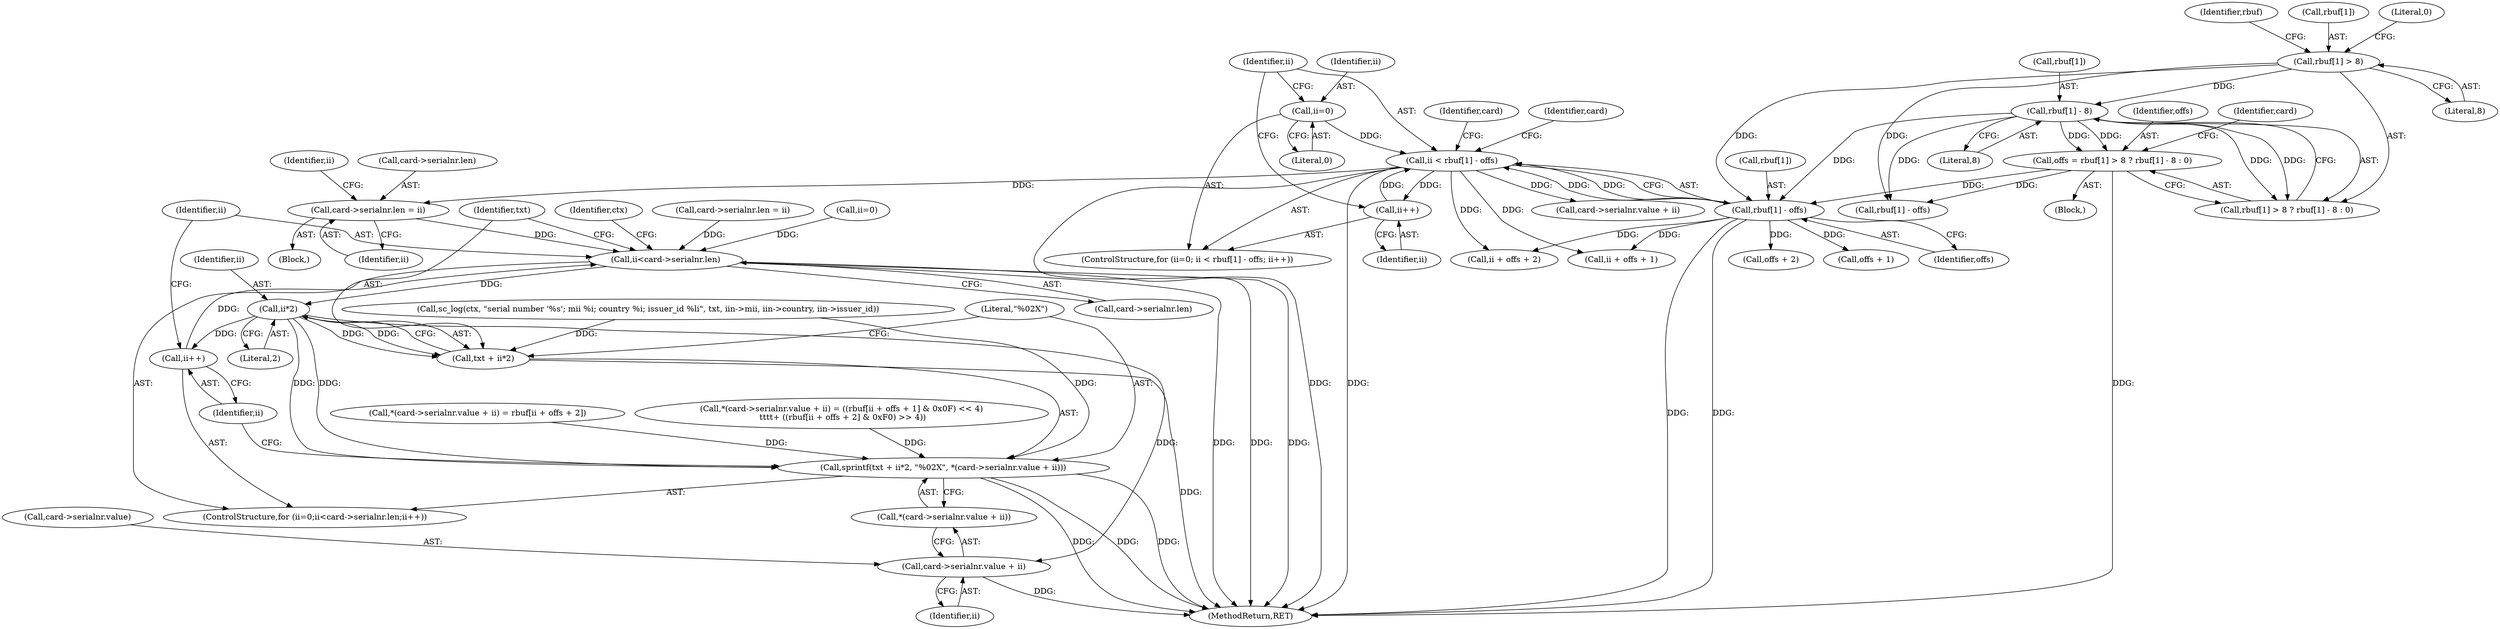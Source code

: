 digraph "0_OpenSC_8fe377e93b4b56060e5bbfb6f3142ceaeca744fa_10@pointer" {
"1000359" [label="(Call,card->serialnr.len = ii)"];
"1000318" [label="(Call,ii < rbuf[1] - offs)"];
"1000325" [label="(Call,ii++)"];
"1000315" [label="(Call,ii=0)"];
"1000320" [label="(Call,rbuf[1] - offs)"];
"1000301" [label="(Call,rbuf[1] - 8)"];
"1000296" [label="(Call,rbuf[1] > 8)"];
"1000293" [label="(Call,offs = rbuf[1] > 8 ? rbuf[1] - 8 : 0)"];
"1000411" [label="(Call,ii<card->serialnr.len)"];
"1000423" [label="(Call,ii*2)"];
"1000418" [label="(Call,ii++)"];
"1000420" [label="(Call,sprintf(txt + ii*2, \"%02X\", *(card->serialnr.value + ii)))"];
"1000421" [label="(Call,txt + ii*2)"];
"1000428" [label="(Call,card->serialnr.value + ii)"];
"1000423" [label="(Call,ii*2)"];
"1000300" [label="(Literal,8)"];
"1000354" [label="(Call,offs + 2)"];
"1000324" [label="(Identifier,offs)"];
"1000374" [label="(Call,rbuf[1] - offs)"];
"1000397" [label="(Call,card->serialnr.len = ii)"];
"1000295" [label="(Call,rbuf[1] > 8 ? rbuf[1] - 8 : 0)"];
"1000352" [label="(Call,ii + offs + 2)"];
"1000302" [label="(Call,rbuf[1])"];
"1000422" [label="(Identifier,txt)"];
"1000326" [label="(Identifier,ii)"];
"1000424" [label="(Identifier,ii)"];
"1000365" [label="(Identifier,ii)"];
"1000320" [label="(Call,rbuf[1] - offs)"];
"1000315" [label="(Call,ii=0)"];
"1000294" [label="(Identifier,offs)"];
"1000317" [label="(Literal,0)"];
"1000303" [label="(Identifier,rbuf)"];
"1000413" [label="(Call,card->serialnr.len)"];
"1000425" [label="(Literal,2)"];
"1000360" [label="(Call,card->serialnr.len)"];
"1000297" [label="(Call,rbuf[1])"];
"1000435" [label="(Call,sc_log(ctx, \"serial number '%s'; mii %i; country %i; issuer_id %li\", txt, iin->mii, iin->country, iin->issuer_id))"];
"1000296" [label="(Call,rbuf[1] > 8)"];
"1000418" [label="(Call,ii++)"];
"1000314" [label="(ControlStructure,for (ii=0; ii < rbuf[1] - offs; ii++))"];
"1000407" [label="(ControlStructure,for (ii=0;ii<card->serialnr.len;ii++))"];
"1000464" [label="(MethodReturn,RET)"];
"1000329" [label="(Call,card->serialnr.value + ii)"];
"1000318" [label="(Call,ii < rbuf[1] - offs)"];
"1000412" [label="(Identifier,ii)"];
"1000310" [label="(Identifier,card)"];
"1000419" [label="(Identifier,ii)"];
"1000426" [label="(Literal,\"%02X\")"];
"1000427" [label="(Call,*(card->serialnr.value + ii))"];
"1000305" [label="(Literal,8)"];
"1000429" [label="(Call,card->serialnr.value)"];
"1000411" [label="(Call,ii<card->serialnr.len)"];
"1000381" [label="(Call,*(card->serialnr.value + ii) = rbuf[ii + offs + 2])"];
"1000341" [label="(Call,ii + offs + 1)"];
"1000359" [label="(Call,card->serialnr.len = ii)"];
"1000301" [label="(Call,rbuf[1] - 8)"];
"1000428" [label="(Call,card->serialnr.value + ii)"];
"1000327" [label="(Call,*(card->serialnr.value + ii) = ((rbuf[ii + offs + 1] & 0x0F) << 4)\n \t\t\t\t+ ((rbuf[ii + offs + 2] & 0xF0) >> 4))"];
"1000343" [label="(Call,offs + 1)"];
"1000313" [label="(Block,)"];
"1000408" [label="(Call,ii=0)"];
"1000325" [label="(Call,ii++)"];
"1000105" [label="(Block,)"];
"1000316" [label="(Identifier,ii)"];
"1000409" [label="(Identifier,ii)"];
"1000319" [label="(Identifier,ii)"];
"1000321" [label="(Call,rbuf[1])"];
"1000436" [label="(Identifier,ctx)"];
"1000420" [label="(Call,sprintf(txt + ii*2, \"%02X\", *(card->serialnr.value + ii)))"];
"1000332" [label="(Identifier,card)"];
"1000434" [label="(Identifier,ii)"];
"1000306" [label="(Literal,0)"];
"1000421" [label="(Call,txt + ii*2)"];
"1000362" [label="(Identifier,card)"];
"1000293" [label="(Call,offs = rbuf[1] > 8 ? rbuf[1] - 8 : 0)"];
"1000359" -> "1000313"  [label="AST: "];
"1000359" -> "1000365"  [label="CFG: "];
"1000360" -> "1000359"  [label="AST: "];
"1000365" -> "1000359"  [label="AST: "];
"1000409" -> "1000359"  [label="CFG: "];
"1000318" -> "1000359"  [label="DDG: "];
"1000359" -> "1000411"  [label="DDG: "];
"1000318" -> "1000314"  [label="AST: "];
"1000318" -> "1000320"  [label="CFG: "];
"1000319" -> "1000318"  [label="AST: "];
"1000320" -> "1000318"  [label="AST: "];
"1000332" -> "1000318"  [label="CFG: "];
"1000362" -> "1000318"  [label="CFG: "];
"1000318" -> "1000464"  [label="DDG: "];
"1000318" -> "1000464"  [label="DDG: "];
"1000325" -> "1000318"  [label="DDG: "];
"1000315" -> "1000318"  [label="DDG: "];
"1000320" -> "1000318"  [label="DDG: "];
"1000320" -> "1000318"  [label="DDG: "];
"1000318" -> "1000325"  [label="DDG: "];
"1000318" -> "1000329"  [label="DDG: "];
"1000318" -> "1000341"  [label="DDG: "];
"1000318" -> "1000352"  [label="DDG: "];
"1000325" -> "1000314"  [label="AST: "];
"1000325" -> "1000326"  [label="CFG: "];
"1000326" -> "1000325"  [label="AST: "];
"1000319" -> "1000325"  [label="CFG: "];
"1000315" -> "1000314"  [label="AST: "];
"1000315" -> "1000317"  [label="CFG: "];
"1000316" -> "1000315"  [label="AST: "];
"1000317" -> "1000315"  [label="AST: "];
"1000319" -> "1000315"  [label="CFG: "];
"1000320" -> "1000324"  [label="CFG: "];
"1000321" -> "1000320"  [label="AST: "];
"1000324" -> "1000320"  [label="AST: "];
"1000320" -> "1000464"  [label="DDG: "];
"1000320" -> "1000464"  [label="DDG: "];
"1000301" -> "1000320"  [label="DDG: "];
"1000296" -> "1000320"  [label="DDG: "];
"1000293" -> "1000320"  [label="DDG: "];
"1000320" -> "1000341"  [label="DDG: "];
"1000320" -> "1000343"  [label="DDG: "];
"1000320" -> "1000352"  [label="DDG: "];
"1000320" -> "1000354"  [label="DDG: "];
"1000301" -> "1000295"  [label="AST: "];
"1000301" -> "1000305"  [label="CFG: "];
"1000302" -> "1000301"  [label="AST: "];
"1000305" -> "1000301"  [label="AST: "];
"1000295" -> "1000301"  [label="CFG: "];
"1000301" -> "1000293"  [label="DDG: "];
"1000301" -> "1000293"  [label="DDG: "];
"1000301" -> "1000295"  [label="DDG: "];
"1000301" -> "1000295"  [label="DDG: "];
"1000296" -> "1000301"  [label="DDG: "];
"1000301" -> "1000374"  [label="DDG: "];
"1000296" -> "1000295"  [label="AST: "];
"1000296" -> "1000300"  [label="CFG: "];
"1000297" -> "1000296"  [label="AST: "];
"1000300" -> "1000296"  [label="AST: "];
"1000303" -> "1000296"  [label="CFG: "];
"1000306" -> "1000296"  [label="CFG: "];
"1000296" -> "1000374"  [label="DDG: "];
"1000293" -> "1000105"  [label="AST: "];
"1000293" -> "1000295"  [label="CFG: "];
"1000294" -> "1000293"  [label="AST: "];
"1000295" -> "1000293"  [label="AST: "];
"1000310" -> "1000293"  [label="CFG: "];
"1000293" -> "1000464"  [label="DDG: "];
"1000293" -> "1000374"  [label="DDG: "];
"1000411" -> "1000407"  [label="AST: "];
"1000411" -> "1000413"  [label="CFG: "];
"1000412" -> "1000411"  [label="AST: "];
"1000413" -> "1000411"  [label="AST: "];
"1000422" -> "1000411"  [label="CFG: "];
"1000436" -> "1000411"  [label="CFG: "];
"1000411" -> "1000464"  [label="DDG: "];
"1000411" -> "1000464"  [label="DDG: "];
"1000411" -> "1000464"  [label="DDG: "];
"1000408" -> "1000411"  [label="DDG: "];
"1000418" -> "1000411"  [label="DDG: "];
"1000397" -> "1000411"  [label="DDG: "];
"1000411" -> "1000423"  [label="DDG: "];
"1000423" -> "1000421"  [label="AST: "];
"1000423" -> "1000425"  [label="CFG: "];
"1000424" -> "1000423"  [label="AST: "];
"1000425" -> "1000423"  [label="AST: "];
"1000421" -> "1000423"  [label="CFG: "];
"1000423" -> "1000418"  [label="DDG: "];
"1000423" -> "1000420"  [label="DDG: "];
"1000423" -> "1000420"  [label="DDG: "];
"1000423" -> "1000421"  [label="DDG: "];
"1000423" -> "1000421"  [label="DDG: "];
"1000423" -> "1000428"  [label="DDG: "];
"1000418" -> "1000407"  [label="AST: "];
"1000418" -> "1000419"  [label="CFG: "];
"1000419" -> "1000418"  [label="AST: "];
"1000412" -> "1000418"  [label="CFG: "];
"1000420" -> "1000407"  [label="AST: "];
"1000420" -> "1000427"  [label="CFG: "];
"1000421" -> "1000420"  [label="AST: "];
"1000426" -> "1000420"  [label="AST: "];
"1000427" -> "1000420"  [label="AST: "];
"1000419" -> "1000420"  [label="CFG: "];
"1000420" -> "1000464"  [label="DDG: "];
"1000420" -> "1000464"  [label="DDG: "];
"1000420" -> "1000464"  [label="DDG: "];
"1000435" -> "1000420"  [label="DDG: "];
"1000327" -> "1000420"  [label="DDG: "];
"1000381" -> "1000420"  [label="DDG: "];
"1000422" -> "1000421"  [label="AST: "];
"1000426" -> "1000421"  [label="CFG: "];
"1000421" -> "1000464"  [label="DDG: "];
"1000435" -> "1000421"  [label="DDG: "];
"1000428" -> "1000427"  [label="AST: "];
"1000428" -> "1000434"  [label="CFG: "];
"1000429" -> "1000428"  [label="AST: "];
"1000434" -> "1000428"  [label="AST: "];
"1000427" -> "1000428"  [label="CFG: "];
"1000428" -> "1000464"  [label="DDG: "];
}
